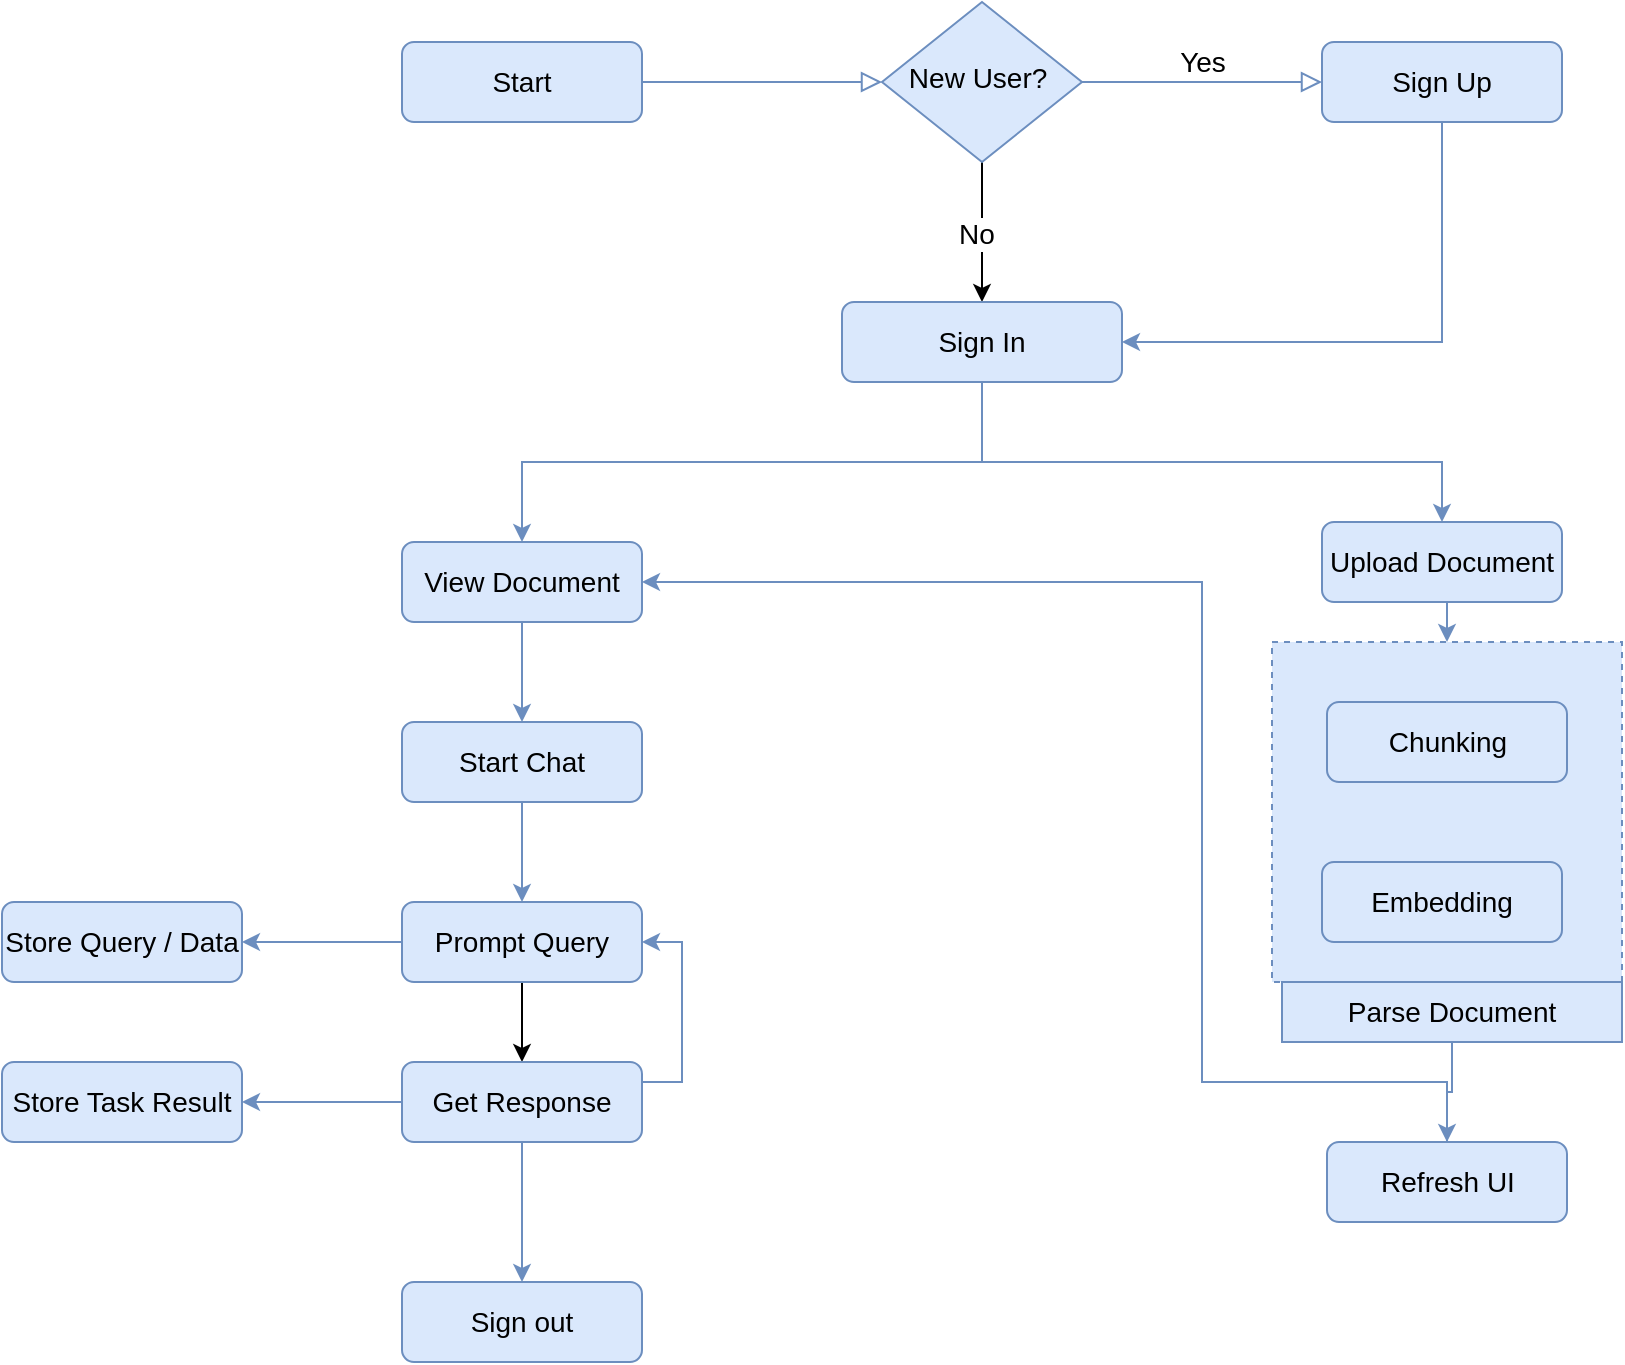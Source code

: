 <mxfile version="26.0.7">
  <diagram id="C5RBs43oDa-KdzZeNtuy" name="Page-1">
    <mxGraphModel dx="1106" dy="603" grid="1" gridSize="10" guides="1" tooltips="1" connect="1" arrows="1" fold="1" page="1" pageScale="1" pageWidth="827" pageHeight="1169" math="0" shadow="0">
      <root>
        <mxCell id="WIyWlLk6GJQsqaUBKTNV-0" />
        <mxCell id="WIyWlLk6GJQsqaUBKTNV-1" parent="WIyWlLk6GJQsqaUBKTNV-0" />
        <mxCell id="mIv_lhktW14BwPxSR0yK-8" value="" style="rounded=0;whiteSpace=wrap;html=1;fillColor=#dae8fc;dashed=1;strokeColor=#6c8ebf;fontSize=14;" vertex="1" parent="WIyWlLk6GJQsqaUBKTNV-1">
          <mxGeometry x="645" y="410" width="175" height="170" as="geometry" />
        </mxCell>
        <mxCell id="WIyWlLk6GJQsqaUBKTNV-2" value="" style="rounded=0;html=1;jettySize=auto;orthogonalLoop=1;fontSize=14;endArrow=block;endFill=0;endSize=8;strokeWidth=1;shadow=0;labelBackgroundColor=none;edgeStyle=orthogonalEdgeStyle;fillColor=#dae8fc;strokeColor=#6c8ebf;" parent="WIyWlLk6GJQsqaUBKTNV-1" source="WIyWlLk6GJQsqaUBKTNV-3" target="WIyWlLk6GJQsqaUBKTNV-6" edge="1">
          <mxGeometry relative="1" as="geometry" />
        </mxCell>
        <mxCell id="WIyWlLk6GJQsqaUBKTNV-3" value="Start" style="rounded=1;whiteSpace=wrap;html=1;fontSize=14;glass=0;strokeWidth=1;shadow=0;fillColor=#dae8fc;strokeColor=#6c8ebf;" parent="WIyWlLk6GJQsqaUBKTNV-1" vertex="1">
          <mxGeometry x="210" y="110" width="120" height="40" as="geometry" />
        </mxCell>
        <mxCell id="WIyWlLk6GJQsqaUBKTNV-5" value="Yes" style="edgeStyle=orthogonalEdgeStyle;rounded=0;html=1;jettySize=auto;orthogonalLoop=1;fontSize=14;endArrow=block;endFill=0;endSize=8;strokeWidth=1;shadow=0;labelBackgroundColor=none;fillColor=#dae8fc;strokeColor=#6c8ebf;" parent="WIyWlLk6GJQsqaUBKTNV-1" source="WIyWlLk6GJQsqaUBKTNV-6" target="WIyWlLk6GJQsqaUBKTNV-7" edge="1">
          <mxGeometry y="10" relative="1" as="geometry">
            <mxPoint as="offset" />
          </mxGeometry>
        </mxCell>
        <mxCell id="mIv_lhktW14BwPxSR0yK-30" style="edgeStyle=orthogonalEdgeStyle;rounded=0;orthogonalLoop=1;jettySize=auto;html=1;exitX=0.5;exitY=1;exitDx=0;exitDy=0;entryX=0.5;entryY=0;entryDx=0;entryDy=0;" edge="1" parent="WIyWlLk6GJQsqaUBKTNV-1" source="WIyWlLk6GJQsqaUBKTNV-6" target="mIv_lhktW14BwPxSR0yK-0">
          <mxGeometry relative="1" as="geometry" />
        </mxCell>
        <mxCell id="mIv_lhktW14BwPxSR0yK-31" value="No" style="edgeLabel;html=1;align=center;verticalAlign=middle;resizable=0;points=[];fontSize=14;" vertex="1" connectable="0" parent="mIv_lhktW14BwPxSR0yK-30">
          <mxGeometry x="0.029" y="-3" relative="1" as="geometry">
            <mxPoint as="offset" />
          </mxGeometry>
        </mxCell>
        <mxCell id="WIyWlLk6GJQsqaUBKTNV-6" value="New User?&amp;nbsp;" style="rhombus;whiteSpace=wrap;html=1;shadow=0;fontFamily=Helvetica;fontSize=14;align=center;strokeWidth=1;spacing=6;spacingTop=-4;fillColor=#dae8fc;strokeColor=#6c8ebf;" parent="WIyWlLk6GJQsqaUBKTNV-1" vertex="1">
          <mxGeometry x="450" y="90" width="100" height="80" as="geometry" />
        </mxCell>
        <mxCell id="mIv_lhktW14BwPxSR0yK-1" style="edgeStyle=orthogonalEdgeStyle;rounded=0;orthogonalLoop=1;jettySize=auto;html=1;exitX=0.5;exitY=1;exitDx=0;exitDy=0;entryX=1;entryY=0.5;entryDx=0;entryDy=0;fillColor=#dae8fc;strokeColor=#6c8ebf;fontSize=14;" edge="1" parent="WIyWlLk6GJQsqaUBKTNV-1" source="WIyWlLk6GJQsqaUBKTNV-7" target="mIv_lhktW14BwPxSR0yK-0">
          <mxGeometry relative="1" as="geometry" />
        </mxCell>
        <mxCell id="WIyWlLk6GJQsqaUBKTNV-7" value="Sign Up" style="rounded=1;whiteSpace=wrap;html=1;fontSize=14;glass=0;strokeWidth=1;shadow=0;fillColor=#dae8fc;strokeColor=#6c8ebf;" parent="WIyWlLk6GJQsqaUBKTNV-1" vertex="1">
          <mxGeometry x="670" y="110" width="120" height="40" as="geometry" />
        </mxCell>
        <mxCell id="mIv_lhktW14BwPxSR0yK-15" value="" style="edgeStyle=orthogonalEdgeStyle;rounded=0;orthogonalLoop=1;jettySize=auto;html=1;fillColor=#dae8fc;strokeColor=#6c8ebf;fontSize=14;" edge="1" parent="WIyWlLk6GJQsqaUBKTNV-1" source="WIyWlLk6GJQsqaUBKTNV-11" target="mIv_lhktW14BwPxSR0yK-14">
          <mxGeometry relative="1" as="geometry" />
        </mxCell>
        <mxCell id="WIyWlLk6GJQsqaUBKTNV-11" value="View Document" style="rounded=1;whiteSpace=wrap;html=1;fontSize=14;glass=0;strokeWidth=1;shadow=0;fillColor=#dae8fc;strokeColor=#6c8ebf;" parent="WIyWlLk6GJQsqaUBKTNV-1" vertex="1">
          <mxGeometry x="210" y="360" width="120" height="40" as="geometry" />
        </mxCell>
        <mxCell id="mIv_lhktW14BwPxSR0yK-3" style="edgeStyle=orthogonalEdgeStyle;rounded=0;orthogonalLoop=1;jettySize=auto;html=1;exitX=0.5;exitY=1;exitDx=0;exitDy=0;entryX=0.5;entryY=0;entryDx=0;entryDy=0;fillColor=#dae8fc;strokeColor=#6c8ebf;fontSize=14;" edge="1" parent="WIyWlLk6GJQsqaUBKTNV-1" source="mIv_lhktW14BwPxSR0yK-0" target="WIyWlLk6GJQsqaUBKTNV-11">
          <mxGeometry relative="1" as="geometry" />
        </mxCell>
        <mxCell id="mIv_lhktW14BwPxSR0yK-4" style="edgeStyle=orthogonalEdgeStyle;rounded=0;orthogonalLoop=1;jettySize=auto;html=1;exitX=0.5;exitY=1;exitDx=0;exitDy=0;fillColor=#dae8fc;strokeColor=#6c8ebf;fontSize=14;" edge="1" parent="WIyWlLk6GJQsqaUBKTNV-1" source="mIv_lhktW14BwPxSR0yK-0" target="mIv_lhktW14BwPxSR0yK-2">
          <mxGeometry relative="1" as="geometry">
            <Array as="points">
              <mxPoint x="500" y="320" />
              <mxPoint x="730" y="320" />
            </Array>
          </mxGeometry>
        </mxCell>
        <mxCell id="mIv_lhktW14BwPxSR0yK-0" value="Sign In" style="rounded=1;whiteSpace=wrap;html=1;fontSize=14;glass=0;strokeWidth=1;shadow=0;fillColor=#dae8fc;strokeColor=#6c8ebf;" vertex="1" parent="WIyWlLk6GJQsqaUBKTNV-1">
          <mxGeometry x="430" y="240" width="140" height="40" as="geometry" />
        </mxCell>
        <mxCell id="mIv_lhktW14BwPxSR0yK-11" style="edgeStyle=orthogonalEdgeStyle;rounded=0;orthogonalLoop=1;jettySize=auto;html=1;exitX=0.5;exitY=1;exitDx=0;exitDy=0;entryX=0.5;entryY=0;entryDx=0;entryDy=0;fillColor=#dae8fc;strokeColor=#6c8ebf;fontSize=14;" edge="1" parent="WIyWlLk6GJQsqaUBKTNV-1" source="mIv_lhktW14BwPxSR0yK-2" target="mIv_lhktW14BwPxSR0yK-8">
          <mxGeometry relative="1" as="geometry" />
        </mxCell>
        <mxCell id="mIv_lhktW14BwPxSR0yK-2" value="Upload Document" style="rounded=1;whiteSpace=wrap;html=1;fontSize=14;glass=0;strokeWidth=1;shadow=0;fillColor=#dae8fc;strokeColor=#6c8ebf;" vertex="1" parent="WIyWlLk6GJQsqaUBKTNV-1">
          <mxGeometry x="670" y="350" width="120" height="40" as="geometry" />
        </mxCell>
        <mxCell id="mIv_lhktW14BwPxSR0yK-5" value="Chunking" style="rounded=1;whiteSpace=wrap;html=1;fontSize=14;glass=0;strokeWidth=1;shadow=0;fillColor=#dae8fc;strokeColor=#6c8ebf;" vertex="1" parent="WIyWlLk6GJQsqaUBKTNV-1">
          <mxGeometry x="672.5" y="440" width="120" height="40" as="geometry" />
        </mxCell>
        <mxCell id="mIv_lhktW14BwPxSR0yK-6" value="Embedding" style="rounded=1;whiteSpace=wrap;html=1;fontSize=14;glass=0;strokeWidth=1;shadow=0;fillColor=#dae8fc;strokeColor=#6c8ebf;" vertex="1" parent="WIyWlLk6GJQsqaUBKTNV-1">
          <mxGeometry x="670" y="520" width="120" height="40" as="geometry" />
        </mxCell>
        <mxCell id="mIv_lhktW14BwPxSR0yK-13" style="edgeStyle=orthogonalEdgeStyle;rounded=0;orthogonalLoop=1;jettySize=auto;html=1;entryX=1;entryY=0.5;entryDx=0;entryDy=0;fillColor=#dae8fc;strokeColor=#6c8ebf;fontSize=14;" edge="1" parent="WIyWlLk6GJQsqaUBKTNV-1" source="mIv_lhktW14BwPxSR0yK-7" target="WIyWlLk6GJQsqaUBKTNV-11">
          <mxGeometry relative="1" as="geometry">
            <Array as="points">
              <mxPoint x="610" y="630" />
              <mxPoint x="610" y="380" />
            </Array>
          </mxGeometry>
        </mxCell>
        <mxCell id="mIv_lhktW14BwPxSR0yK-7" value="Refresh UI" style="rounded=1;whiteSpace=wrap;html=1;fontSize=14;glass=0;strokeWidth=1;shadow=0;fillColor=#dae8fc;strokeColor=#6c8ebf;" vertex="1" parent="WIyWlLk6GJQsqaUBKTNV-1">
          <mxGeometry x="672.5" y="660" width="120" height="40" as="geometry" />
        </mxCell>
        <mxCell id="mIv_lhktW14BwPxSR0yK-12" style="edgeStyle=orthogonalEdgeStyle;rounded=0;orthogonalLoop=1;jettySize=auto;html=1;exitX=0.5;exitY=1;exitDx=0;exitDy=0;entryX=0.5;entryY=0;entryDx=0;entryDy=0;fillColor=#dae8fc;strokeColor=#6c8ebf;fontSize=14;" edge="1" parent="WIyWlLk6GJQsqaUBKTNV-1" source="mIv_lhktW14BwPxSR0yK-10" target="mIv_lhktW14BwPxSR0yK-7">
          <mxGeometry relative="1" as="geometry" />
        </mxCell>
        <mxCell id="mIv_lhktW14BwPxSR0yK-10" value="Parse Document" style="text;html=1;align=center;verticalAlign=middle;whiteSpace=wrap;rounded=0;fillColor=#dae8fc;strokeColor=#6c8ebf;fontSize=14;" vertex="1" parent="WIyWlLk6GJQsqaUBKTNV-1">
          <mxGeometry x="650" y="580" width="170" height="30" as="geometry" />
        </mxCell>
        <mxCell id="mIv_lhktW14BwPxSR0yK-17" value="" style="edgeStyle=orthogonalEdgeStyle;rounded=0;orthogonalLoop=1;jettySize=auto;html=1;fillColor=#dae8fc;strokeColor=#6c8ebf;fontSize=14;" edge="1" parent="WIyWlLk6GJQsqaUBKTNV-1" source="mIv_lhktW14BwPxSR0yK-14" target="mIv_lhktW14BwPxSR0yK-16">
          <mxGeometry relative="1" as="geometry" />
        </mxCell>
        <mxCell id="mIv_lhktW14BwPxSR0yK-14" value="Start Chat" style="whiteSpace=wrap;html=1;rounded=1;glass=0;strokeWidth=1;shadow=0;fillColor=#dae8fc;strokeColor=#6c8ebf;fontSize=14;" vertex="1" parent="WIyWlLk6GJQsqaUBKTNV-1">
          <mxGeometry x="210" y="450" width="120" height="40" as="geometry" />
        </mxCell>
        <mxCell id="mIv_lhktW14BwPxSR0yK-19" style="edgeStyle=orthogonalEdgeStyle;rounded=0;orthogonalLoop=1;jettySize=auto;html=1;entryX=1;entryY=0.5;entryDx=0;entryDy=0;fillColor=#dae8fc;strokeColor=#6c8ebf;fontSize=14;" edge="1" parent="WIyWlLk6GJQsqaUBKTNV-1" source="mIv_lhktW14BwPxSR0yK-16" target="mIv_lhktW14BwPxSR0yK-18">
          <mxGeometry relative="1" as="geometry" />
        </mxCell>
        <mxCell id="mIv_lhktW14BwPxSR0yK-29" style="edgeStyle=orthogonalEdgeStyle;rounded=0;orthogonalLoop=1;jettySize=auto;html=1;exitX=0.5;exitY=1;exitDx=0;exitDy=0;entryX=0.5;entryY=0;entryDx=0;entryDy=0;" edge="1" parent="WIyWlLk6GJQsqaUBKTNV-1" source="mIv_lhktW14BwPxSR0yK-16" target="mIv_lhktW14BwPxSR0yK-20">
          <mxGeometry relative="1" as="geometry" />
        </mxCell>
        <mxCell id="mIv_lhktW14BwPxSR0yK-16" value="Prompt Query" style="whiteSpace=wrap;html=1;rounded=1;glass=0;strokeWidth=1;shadow=0;fillColor=#dae8fc;strokeColor=#6c8ebf;fontSize=14;" vertex="1" parent="WIyWlLk6GJQsqaUBKTNV-1">
          <mxGeometry x="210" y="540" width="120" height="40" as="geometry" />
        </mxCell>
        <mxCell id="mIv_lhktW14BwPxSR0yK-18" value="Store Query / Data" style="whiteSpace=wrap;html=1;rounded=1;glass=0;strokeWidth=1;shadow=0;fillColor=#dae8fc;strokeColor=#6c8ebf;fontSize=14;" vertex="1" parent="WIyWlLk6GJQsqaUBKTNV-1">
          <mxGeometry x="10" y="540" width="120" height="40" as="geometry" />
        </mxCell>
        <mxCell id="mIv_lhktW14BwPxSR0yK-21" style="edgeStyle=orthogonalEdgeStyle;rounded=0;orthogonalLoop=1;jettySize=auto;html=1;entryX=1;entryY=0.5;entryDx=0;entryDy=0;exitX=1;exitY=0.25;exitDx=0;exitDy=0;fillColor=#dae8fc;strokeColor=#6c8ebf;fontSize=14;" edge="1" parent="WIyWlLk6GJQsqaUBKTNV-1" source="mIv_lhktW14BwPxSR0yK-20" target="mIv_lhktW14BwPxSR0yK-16">
          <mxGeometry relative="1" as="geometry" />
        </mxCell>
        <mxCell id="mIv_lhktW14BwPxSR0yK-23" style="edgeStyle=orthogonalEdgeStyle;rounded=0;orthogonalLoop=1;jettySize=auto;html=1;exitX=0;exitY=0.5;exitDx=0;exitDy=0;entryX=1;entryY=0.5;entryDx=0;entryDy=0;fillColor=#dae8fc;strokeColor=#6c8ebf;fontSize=14;" edge="1" parent="WIyWlLk6GJQsqaUBKTNV-1" source="mIv_lhktW14BwPxSR0yK-20" target="mIv_lhktW14BwPxSR0yK-22">
          <mxGeometry relative="1" as="geometry">
            <mxPoint x="140" y="640" as="targetPoint" />
          </mxGeometry>
        </mxCell>
        <mxCell id="mIv_lhktW14BwPxSR0yK-26" value="" style="edgeStyle=orthogonalEdgeStyle;rounded=0;orthogonalLoop=1;jettySize=auto;html=1;fillColor=#dae8fc;strokeColor=#6c8ebf;fontSize=14;" edge="1" parent="WIyWlLk6GJQsqaUBKTNV-1" source="mIv_lhktW14BwPxSR0yK-20" target="mIv_lhktW14BwPxSR0yK-25">
          <mxGeometry relative="1" as="geometry" />
        </mxCell>
        <mxCell id="mIv_lhktW14BwPxSR0yK-20" value="Get Response" style="whiteSpace=wrap;html=1;rounded=1;glass=0;strokeWidth=1;shadow=0;fillColor=#dae8fc;strokeColor=#6c8ebf;fontSize=14;" vertex="1" parent="WIyWlLk6GJQsqaUBKTNV-1">
          <mxGeometry x="210" y="620" width="120" height="40" as="geometry" />
        </mxCell>
        <mxCell id="mIv_lhktW14BwPxSR0yK-22" value="Store Task Result" style="whiteSpace=wrap;html=1;rounded=1;glass=0;strokeWidth=1;shadow=0;fillColor=#dae8fc;strokeColor=#6c8ebf;fontSize=14;" vertex="1" parent="WIyWlLk6GJQsqaUBKTNV-1">
          <mxGeometry x="10" y="620" width="120" height="40" as="geometry" />
        </mxCell>
        <mxCell id="mIv_lhktW14BwPxSR0yK-25" value="Sign out" style="rounded=1;whiteSpace=wrap;html=1;glass=0;strokeWidth=1;shadow=0;fillColor=#dae8fc;strokeColor=#6c8ebf;fontSize=14;" vertex="1" parent="WIyWlLk6GJQsqaUBKTNV-1">
          <mxGeometry x="210" y="730" width="120" height="40" as="geometry" />
        </mxCell>
      </root>
    </mxGraphModel>
  </diagram>
</mxfile>
